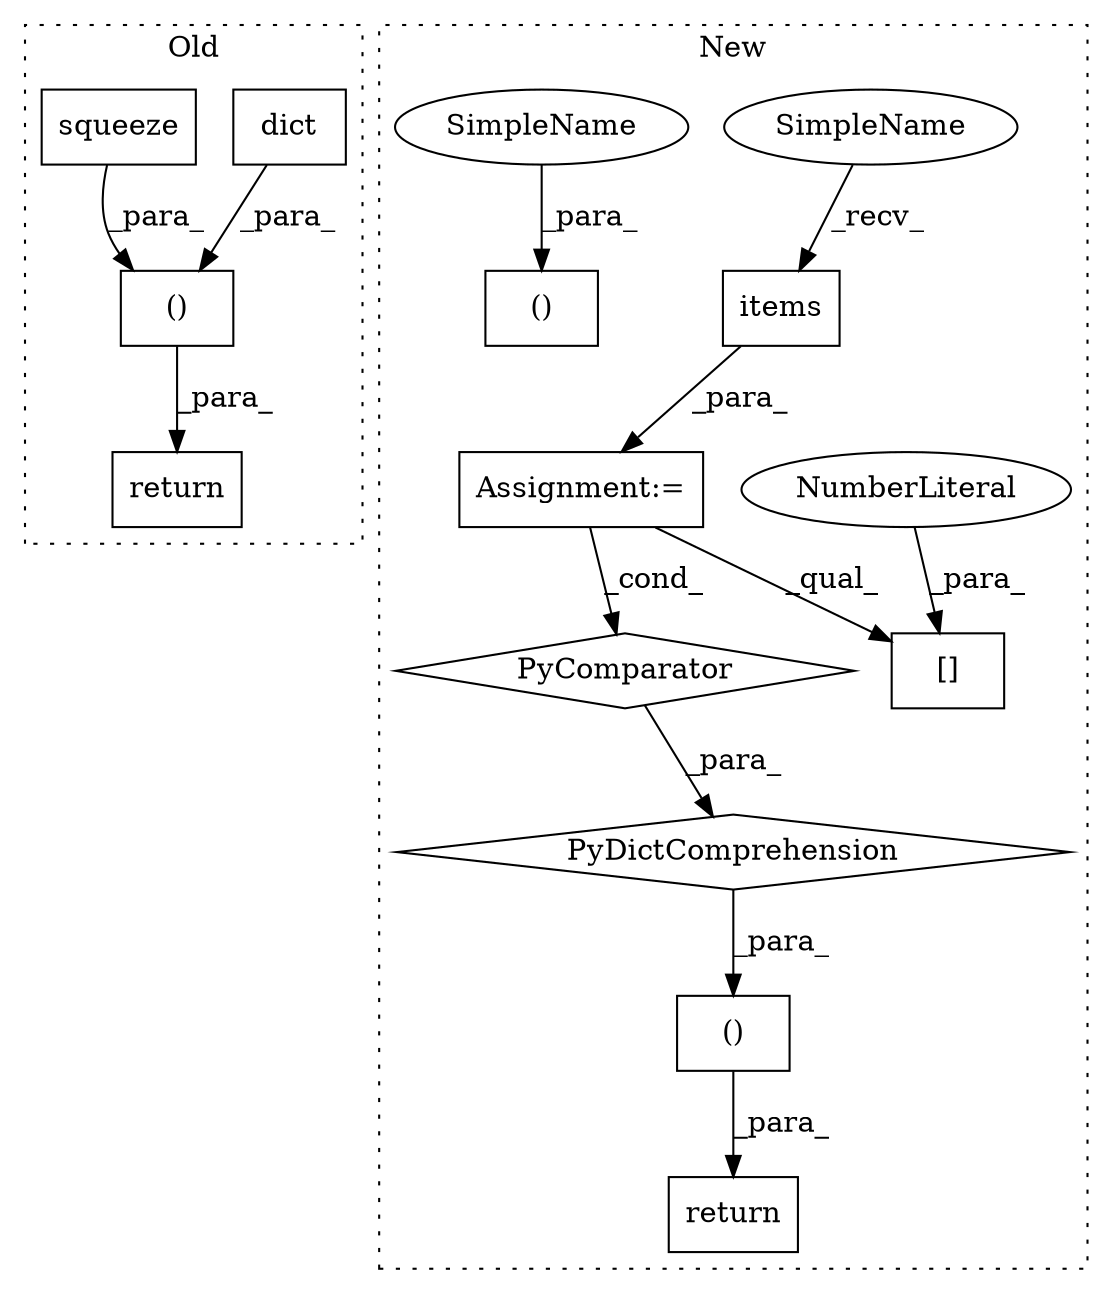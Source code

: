 digraph G {
subgraph cluster0 {
1 [label="dict" a="32" s="816" l="6" shape="box"];
6 [label="return" a="41" s="769" l="14" shape="box"];
8 [label="()" a="106" s="783" l="39" shape="box"];
13 [label="squeeze" a="32" s="785,794" l="8,1" shape="box"];
label = "Old";
style="dotted";
}
subgraph cluster1 {
2 [label="items" a="32" s="1272" l="7" shape="box"];
3 [label="Assignment:=" a="7" s="1253" l="35" shape="box"];
4 [label="PyComparator" a="113" s="1253" l="35" shape="diamond"];
5 [label="PyDictComprehension" a="110" s="1159" l="137" shape="diamond"];
7 [label="return" a="41" s="1110" l="14" shape="box"];
9 [label="()" a="106" s="1124" l="165" shape="box"];
10 [label="[]" a="2" s="1165,1168" l="2,1" shape="box"];
11 [label="NumberLiteral" a="34" s="1167" l="1" shape="ellipse"];
12 [label="()" a="106" s="1041" l="30" shape="box"];
14 [label="SimpleName" a="42" s="1260" l="11" shape="ellipse"];
15 [label="SimpleName" a="42" s="1060" l="11" shape="ellipse"];
label = "New";
style="dotted";
}
1 -> 8 [label="_para_"];
2 -> 3 [label="_para_"];
3 -> 10 [label="_qual_"];
3 -> 4 [label="_cond_"];
4 -> 5 [label="_para_"];
5 -> 9 [label="_para_"];
8 -> 6 [label="_para_"];
9 -> 7 [label="_para_"];
11 -> 10 [label="_para_"];
13 -> 8 [label="_para_"];
14 -> 2 [label="_recv_"];
15 -> 12 [label="_para_"];
}